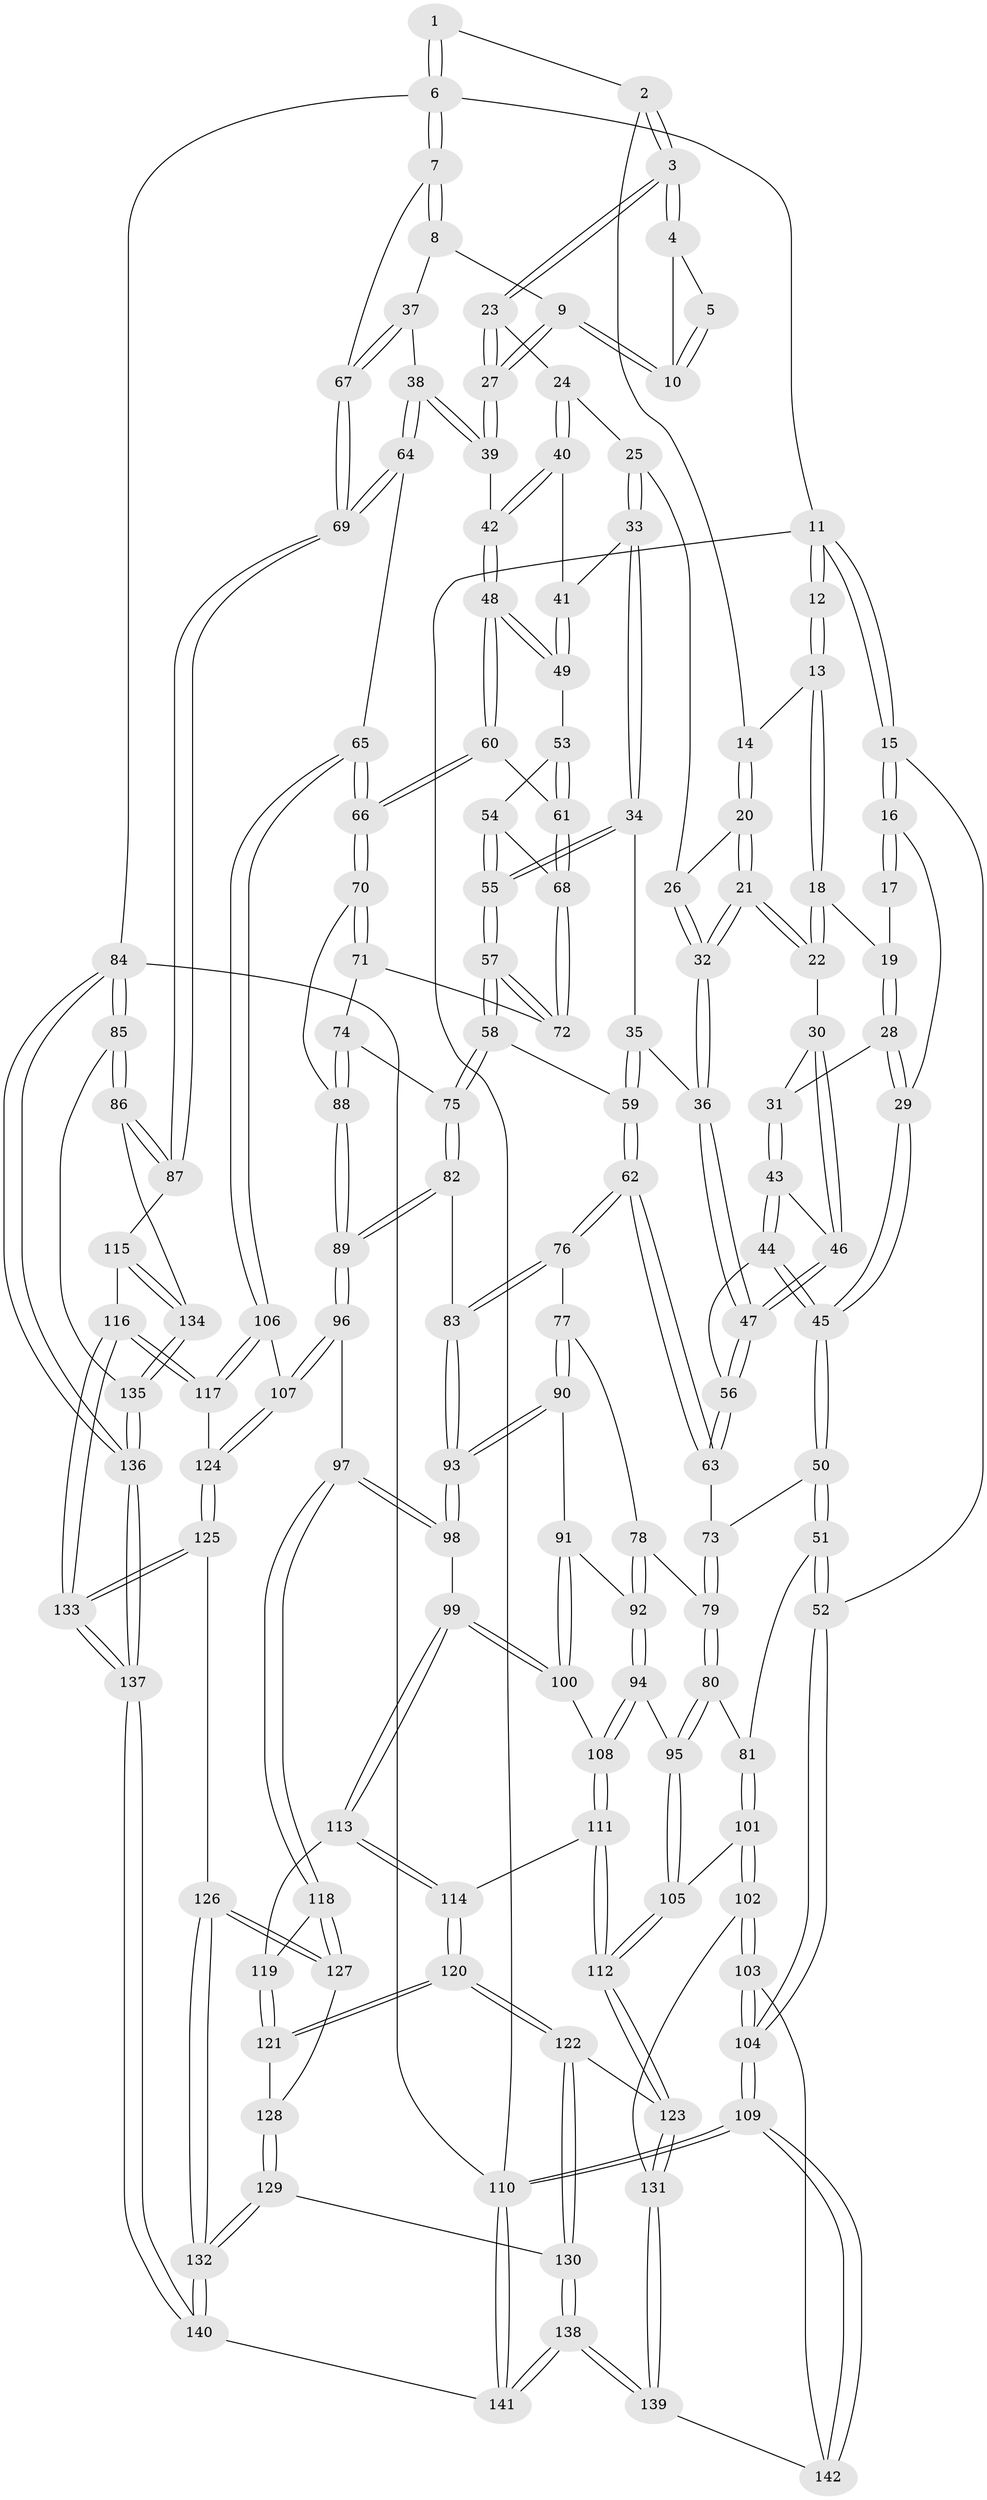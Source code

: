 // coarse degree distribution, {2: 0.014084507042253521, 3: 0.11267605633802817, 6: 0.14084507042253522, 4: 0.2535211267605634, 5: 0.4507042253521127, 7: 0.028169014084507043}
// Generated by graph-tools (version 1.1) at 2025/04/03/04/25 22:04:45]
// undirected, 142 vertices, 352 edges
graph export_dot {
graph [start="1"]
  node [color=gray90,style=filled];
  1 [pos="+0.9221512057829092+0"];
  2 [pos="+0.6705394035045021+0"];
  3 [pos="+0.7201234549138159+0.01376220011535721"];
  4 [pos="+0.8350798128096419+0.023644465540217402"];
  5 [pos="+0.9121086773331786+0"];
  6 [pos="+1+0"];
  7 [pos="+1+0.0628066991327538"];
  8 [pos="+0.9694133157290025+0.08071437303041552"];
  9 [pos="+0.9103864685829081+0.03727628146658152"];
  10 [pos="+0.9088720003601934+0.03231095405540259"];
  11 [pos="+0+0"];
  12 [pos="+0.12026548826996973+0"];
  13 [pos="+0.4163363826628718+0"];
  14 [pos="+0.4433338649007105+0"];
  15 [pos="+0+0.2210122241088219"];
  16 [pos="+0.08051173556527774+0.10487530385921605"];
  17 [pos="+0.11061906782480296+0"];
  18 [pos="+0.3291436140811568+0"];
  19 [pos="+0.23606476884262212+0.06143169902034005"];
  20 [pos="+0.47922741716103057+0.0028285490099811596"];
  21 [pos="+0.34334783196840507+0.14893815039521732"];
  22 [pos="+0.33508055101410533+0.1404149192590706"];
  23 [pos="+0.7203692441309324+0.038869417745443405"];
  24 [pos="+0.7065236683358289+0.06040108370922831"];
  25 [pos="+0.499867486137304+0.054396403254155276"];
  26 [pos="+0.4831525112047186+0.015390352303594803"];
  27 [pos="+0.8269570955524324+0.11782263429858855"];
  28 [pos="+0.20930909486251958+0.11745249597019422"];
  29 [pos="+0.09198904067370958+0.11075328211076098"];
  30 [pos="+0.23705497262107555+0.1291784865771137"];
  31 [pos="+0.21530801863606408+0.1233564157248814"];
  32 [pos="+0.3674268113595058+0.19101576967369133"];
  33 [pos="+0.5312365160970914+0.15146786265940773"];
  34 [pos="+0.5233345501546895+0.16732164662811871"];
  35 [pos="+0.4178744974438862+0.20405205135431695"];
  36 [pos="+0.37434866800706734+0.20787473895239203"];
  37 [pos="+0.8860846209224374+0.20948884998788836"];
  38 [pos="+0.8807173234432794+0.2132295122977271"];
  39 [pos="+0.8591094139757204+0.20347877911443582"];
  40 [pos="+0.6909296848652073+0.08965757795846967"];
  41 [pos="+0.6563654046451592+0.13364711004784535"];
  42 [pos="+0.7954048892515522+0.22455429037593855"];
  43 [pos="+0.21811677027176524+0.21639038067361144"];
  44 [pos="+0.19759363904240235+0.27679806993908634"];
  45 [pos="+0.16628909557982058+0.296989764828452"];
  46 [pos="+0.27438055273802536+0.20523610820805166"];
  47 [pos="+0.36135373922244207+0.22955510692803238"];
  48 [pos="+0.7536616586206273+0.24974417152101913"];
  49 [pos="+0.6791223256117666+0.20194589264161847"];
  50 [pos="+0.14660074495258776+0.3323918679815971"];
  51 [pos="+0.07258172267654171+0.39012546850036495"];
  52 [pos="+0+0.32696107172054684"];
  53 [pos="+0.6349060908090601+0.2565615563192633"];
  54 [pos="+0.6131153615486123+0.2680764445808149"];
  55 [pos="+0.5637856446016427+0.2855597892646322"];
  56 [pos="+0.3457503888856053+0.27569919882915034"];
  57 [pos="+0.5480745734443041+0.34809894413979914"];
  58 [pos="+0.5478385332369613+0.34841452480793"];
  59 [pos="+0.5094596692992808+0.35445597990980243"];
  60 [pos="+0.7480459539055492+0.2707615760152712"];
  61 [pos="+0.7040011600465572+0.3022740666312354"];
  62 [pos="+0.43082778867518096+0.3850171252940335"];
  63 [pos="+0.3523372305356118+0.30216914190601096"];
  64 [pos="+0.9679156762562502+0.4488318105931169"];
  65 [pos="+0.8865731883605394+0.47319624531792587"];
  66 [pos="+0.8416291739488855+0.4650518949825597"];
  67 [pos="+1+0.1389335011093701"];
  68 [pos="+0.6891866886305495+0.32649140385123465"];
  69 [pos="+1+0.48692365863900333"];
  70 [pos="+0.7743388290322166+0.4708486171628943"];
  71 [pos="+0.6981971392877973+0.3764577873650697"];
  72 [pos="+0.6803755442011697+0.34903701700979917"];
  73 [pos="+0.27559010792554606+0.3824918069974192"];
  74 [pos="+0.5836513450912025+0.42492504912431933"];
  75 [pos="+0.5795620373945537+0.42373346464124567"];
  76 [pos="+0.42405007382780124+0.4051689570243137"];
  77 [pos="+0.41928219188216365+0.4159761738880529"];
  78 [pos="+0.34724163938584035+0.4474637723452868"];
  79 [pos="+0.29348310984706666+0.45936196133623086"];
  80 [pos="+0.28455490898167074+0.4714985884481265"];
  81 [pos="+0.10859482375137214+0.452494117817149"];
  82 [pos="+0.5630176928733629+0.4740325162349554"];
  83 [pos="+0.5489348006979734+0.4897313549219709"];
  84 [pos="+1+1"];
  85 [pos="+1+0.6731377710292157"];
  86 [pos="+1+0.5653984077281923"];
  87 [pos="+1+0.5382816496614412"];
  88 [pos="+0.7456894374769061+0.48480170427200886"];
  89 [pos="+0.6763623190347771+0.5618116859058241"];
  90 [pos="+0.4360711583653459+0.478043138821254"];
  91 [pos="+0.4278398474531864+0.49818344103740597"];
  92 [pos="+0.3840495797087019+0.5560070669736988"];
  93 [pos="+0.5275589969093911+0.5225460553307937"];
  94 [pos="+0.3759661485979807+0.5726605213662724"];
  95 [pos="+0.29047543832449274+0.5501364726418593"];
  96 [pos="+0.6515756060962525+0.6110092621981065"];
  97 [pos="+0.6109958470538902+0.6064257511615311"];
  98 [pos="+0.5312616354516899+0.5849346462880456"];
  99 [pos="+0.5306864082272396+0.5853285107914298"];
  100 [pos="+0.47298226995997317+0.5750988388833626"];
  101 [pos="+0.12798637659802148+0.6213481686203167"];
  102 [pos="+0+0.749682355224991"];
  103 [pos="+0+0.7660889554940706"];
  104 [pos="+0+0.804541138676147"];
  105 [pos="+0.20896113626739674+0.6315760812622818"];
  106 [pos="+0.825257564487107+0.671651425578508"];
  107 [pos="+0.6568334649845619+0.62441038323671"];
  108 [pos="+0.38556879677366684+0.5880404713519324"];
  109 [pos="+0+1"];
  110 [pos="+0+1"];
  111 [pos="+0.38865744011688597+0.6262804969640466"];
  112 [pos="+0.27649167049084666+0.7034202792069311"];
  113 [pos="+0.5166667258287385+0.6116057450803524"];
  114 [pos="+0.4133871740456194+0.6517265476834976"];
  115 [pos="+0.8397460252270283+0.7447103629364978"];
  116 [pos="+0.8371646443065044+0.7431343733131257"];
  117 [pos="+0.8360744539260282+0.7409878637670442"];
  118 [pos="+0.5485240599437914+0.695189249305874"];
  119 [pos="+0.5162741649749435+0.6154427176359489"];
  120 [pos="+0.43114028773073343+0.7075439839304272"];
  121 [pos="+0.48764437102825886+0.6901811048500639"];
  122 [pos="+0.40538051903345795+0.7842002403239086"];
  123 [pos="+0.27817943927827443+0.7086246172959528"];
  124 [pos="+0.651926686986621+0.7125167876136298"];
  125 [pos="+0.6241266992531018+0.7637436351069722"];
  126 [pos="+0.5894249346552273+0.7828268420104472"];
  127 [pos="+0.5474522162183254+0.7242087698982445"];
  128 [pos="+0.5192678106857185+0.7109187028902819"];
  129 [pos="+0.411499353446014+0.799385202495581"];
  130 [pos="+0.4112293002435917+0.7993814372139916"];
  131 [pos="+0.20983624973161374+0.8534320191949467"];
  132 [pos="+0.5721007191794277+0.8086315910384418"];
  133 [pos="+0.7348092387348131+0.8284533545092515"];
  134 [pos="+0.8912734887072526+0.8056374965992288"];
  135 [pos="+0.8980879233170641+0.8216946140594441"];
  136 [pos="+1+1"];
  137 [pos="+0.7269226680323081+1"];
  138 [pos="+0.32270571272697957+1"];
  139 [pos="+0.2843804923273413+0.9793182448172806"];
  140 [pos="+0.6111112957315105+1"];
  141 [pos="+0.3532137022735414+1"];
  142 [pos="+0.11581725898140126+0.942405168282254"];
  1 -- 2;
  1 -- 6;
  1 -- 6;
  2 -- 3;
  2 -- 3;
  2 -- 14;
  3 -- 4;
  3 -- 4;
  3 -- 23;
  3 -- 23;
  4 -- 5;
  4 -- 10;
  5 -- 10;
  5 -- 10;
  6 -- 7;
  6 -- 7;
  6 -- 11;
  6 -- 84;
  7 -- 8;
  7 -- 8;
  7 -- 67;
  8 -- 9;
  8 -- 37;
  9 -- 10;
  9 -- 10;
  9 -- 27;
  9 -- 27;
  11 -- 12;
  11 -- 12;
  11 -- 15;
  11 -- 15;
  11 -- 110;
  12 -- 13;
  12 -- 13;
  13 -- 14;
  13 -- 18;
  13 -- 18;
  14 -- 20;
  14 -- 20;
  15 -- 16;
  15 -- 16;
  15 -- 52;
  16 -- 17;
  16 -- 17;
  16 -- 29;
  17 -- 19;
  18 -- 19;
  18 -- 22;
  18 -- 22;
  19 -- 28;
  19 -- 28;
  20 -- 21;
  20 -- 21;
  20 -- 26;
  21 -- 22;
  21 -- 22;
  21 -- 32;
  21 -- 32;
  22 -- 30;
  23 -- 24;
  23 -- 27;
  23 -- 27;
  24 -- 25;
  24 -- 40;
  24 -- 40;
  25 -- 26;
  25 -- 33;
  25 -- 33;
  26 -- 32;
  26 -- 32;
  27 -- 39;
  27 -- 39;
  28 -- 29;
  28 -- 29;
  28 -- 31;
  29 -- 45;
  29 -- 45;
  30 -- 31;
  30 -- 46;
  30 -- 46;
  31 -- 43;
  31 -- 43;
  32 -- 36;
  32 -- 36;
  33 -- 34;
  33 -- 34;
  33 -- 41;
  34 -- 35;
  34 -- 55;
  34 -- 55;
  35 -- 36;
  35 -- 59;
  35 -- 59;
  36 -- 47;
  36 -- 47;
  37 -- 38;
  37 -- 67;
  37 -- 67;
  38 -- 39;
  38 -- 39;
  38 -- 64;
  38 -- 64;
  39 -- 42;
  40 -- 41;
  40 -- 42;
  40 -- 42;
  41 -- 49;
  41 -- 49;
  42 -- 48;
  42 -- 48;
  43 -- 44;
  43 -- 44;
  43 -- 46;
  44 -- 45;
  44 -- 45;
  44 -- 56;
  45 -- 50;
  45 -- 50;
  46 -- 47;
  46 -- 47;
  47 -- 56;
  47 -- 56;
  48 -- 49;
  48 -- 49;
  48 -- 60;
  48 -- 60;
  49 -- 53;
  50 -- 51;
  50 -- 51;
  50 -- 73;
  51 -- 52;
  51 -- 52;
  51 -- 81;
  52 -- 104;
  52 -- 104;
  53 -- 54;
  53 -- 61;
  53 -- 61;
  54 -- 55;
  54 -- 55;
  54 -- 68;
  55 -- 57;
  55 -- 57;
  56 -- 63;
  56 -- 63;
  57 -- 58;
  57 -- 58;
  57 -- 72;
  57 -- 72;
  58 -- 59;
  58 -- 75;
  58 -- 75;
  59 -- 62;
  59 -- 62;
  60 -- 61;
  60 -- 66;
  60 -- 66;
  61 -- 68;
  61 -- 68;
  62 -- 63;
  62 -- 63;
  62 -- 76;
  62 -- 76;
  63 -- 73;
  64 -- 65;
  64 -- 69;
  64 -- 69;
  65 -- 66;
  65 -- 66;
  65 -- 106;
  65 -- 106;
  66 -- 70;
  66 -- 70;
  67 -- 69;
  67 -- 69;
  68 -- 72;
  68 -- 72;
  69 -- 87;
  69 -- 87;
  70 -- 71;
  70 -- 71;
  70 -- 88;
  71 -- 72;
  71 -- 74;
  73 -- 79;
  73 -- 79;
  74 -- 75;
  74 -- 88;
  74 -- 88;
  75 -- 82;
  75 -- 82;
  76 -- 77;
  76 -- 83;
  76 -- 83;
  77 -- 78;
  77 -- 90;
  77 -- 90;
  78 -- 79;
  78 -- 92;
  78 -- 92;
  79 -- 80;
  79 -- 80;
  80 -- 81;
  80 -- 95;
  80 -- 95;
  81 -- 101;
  81 -- 101;
  82 -- 83;
  82 -- 89;
  82 -- 89;
  83 -- 93;
  83 -- 93;
  84 -- 85;
  84 -- 85;
  84 -- 136;
  84 -- 136;
  84 -- 110;
  85 -- 86;
  85 -- 86;
  85 -- 135;
  86 -- 87;
  86 -- 87;
  86 -- 134;
  87 -- 115;
  88 -- 89;
  88 -- 89;
  89 -- 96;
  89 -- 96;
  90 -- 91;
  90 -- 93;
  90 -- 93;
  91 -- 92;
  91 -- 100;
  91 -- 100;
  92 -- 94;
  92 -- 94;
  93 -- 98;
  93 -- 98;
  94 -- 95;
  94 -- 108;
  94 -- 108;
  95 -- 105;
  95 -- 105;
  96 -- 97;
  96 -- 107;
  96 -- 107;
  97 -- 98;
  97 -- 98;
  97 -- 118;
  97 -- 118;
  98 -- 99;
  99 -- 100;
  99 -- 100;
  99 -- 113;
  99 -- 113;
  100 -- 108;
  101 -- 102;
  101 -- 102;
  101 -- 105;
  102 -- 103;
  102 -- 103;
  102 -- 131;
  103 -- 104;
  103 -- 104;
  103 -- 142;
  104 -- 109;
  104 -- 109;
  105 -- 112;
  105 -- 112;
  106 -- 107;
  106 -- 117;
  106 -- 117;
  107 -- 124;
  107 -- 124;
  108 -- 111;
  108 -- 111;
  109 -- 110;
  109 -- 110;
  109 -- 142;
  109 -- 142;
  110 -- 141;
  110 -- 141;
  111 -- 112;
  111 -- 112;
  111 -- 114;
  112 -- 123;
  112 -- 123;
  113 -- 114;
  113 -- 114;
  113 -- 119;
  114 -- 120;
  114 -- 120;
  115 -- 116;
  115 -- 134;
  115 -- 134;
  116 -- 117;
  116 -- 117;
  116 -- 133;
  116 -- 133;
  117 -- 124;
  118 -- 119;
  118 -- 127;
  118 -- 127;
  119 -- 121;
  119 -- 121;
  120 -- 121;
  120 -- 121;
  120 -- 122;
  120 -- 122;
  121 -- 128;
  122 -- 123;
  122 -- 130;
  122 -- 130;
  123 -- 131;
  123 -- 131;
  124 -- 125;
  124 -- 125;
  125 -- 126;
  125 -- 133;
  125 -- 133;
  126 -- 127;
  126 -- 127;
  126 -- 132;
  126 -- 132;
  127 -- 128;
  128 -- 129;
  128 -- 129;
  129 -- 130;
  129 -- 132;
  129 -- 132;
  130 -- 138;
  130 -- 138;
  131 -- 139;
  131 -- 139;
  132 -- 140;
  132 -- 140;
  133 -- 137;
  133 -- 137;
  134 -- 135;
  134 -- 135;
  135 -- 136;
  135 -- 136;
  136 -- 137;
  136 -- 137;
  137 -- 140;
  137 -- 140;
  138 -- 139;
  138 -- 139;
  138 -- 141;
  138 -- 141;
  139 -- 142;
  140 -- 141;
}
